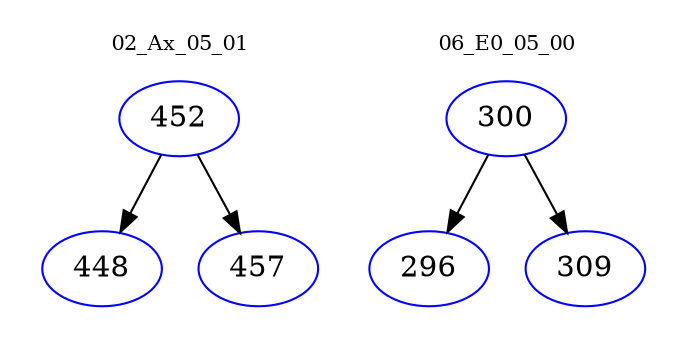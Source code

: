 digraph{
subgraph cluster_0 {
color = white
label = "02_Ax_05_01";
fontsize=10;
T0_452 [label="452", color="blue"]
T0_452 -> T0_448 [color="black"]
T0_448 [label="448", color="blue"]
T0_452 -> T0_457 [color="black"]
T0_457 [label="457", color="blue"]
}
subgraph cluster_1 {
color = white
label = "06_E0_05_00";
fontsize=10;
T1_300 [label="300", color="blue"]
T1_300 -> T1_296 [color="black"]
T1_296 [label="296", color="blue"]
T1_300 -> T1_309 [color="black"]
T1_309 [label="309", color="blue"]
}
}

